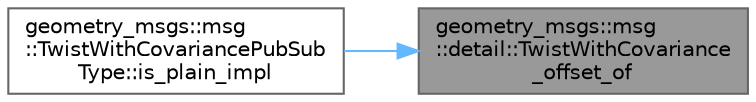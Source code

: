 digraph "geometry_msgs::msg::detail::TwistWithCovariance_offset_of"
{
 // INTERACTIVE_SVG=YES
 // LATEX_PDF_SIZE
  bgcolor="transparent";
  edge [fontname=Helvetica,fontsize=10,labelfontname=Helvetica,labelfontsize=10];
  node [fontname=Helvetica,fontsize=10,shape=box,height=0.2,width=0.4];
  rankdir="RL";
  Node1 [id="Node000001",label="geometry_msgs::msg\l::detail::TwistWithCovariance\l_offset_of",height=0.2,width=0.4,color="gray40", fillcolor="grey60", style="filled", fontcolor="black",tooltip=" "];
  Node1 -> Node2 [id="edge1_Node000001_Node000002",dir="back",color="steelblue1",style="solid",tooltip=" "];
  Node2 [id="Node000002",label="geometry_msgs::msg\l::TwistWithCovariancePubSub\lType::is_plain_impl",height=0.2,width=0.4,color="grey40", fillcolor="white", style="filled",URL="$d7/d1f/classgeometry__msgs_1_1msg_1_1TwistWithCovariancePubSubType.html#ac3a206e67858b2beb7821ec3a40a2968",tooltip=" "];
}
